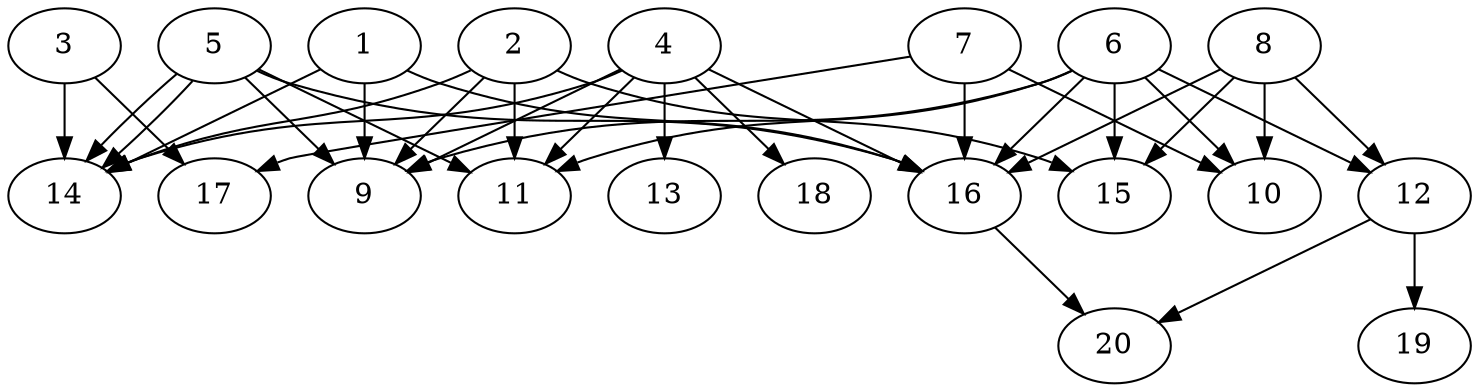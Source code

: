 // DAG automatically generated by daggen at Tue Jul 23 14:29:39 2019
// ./daggen --dot -n 20 --ccr 0.4 --fat 0.7 --regular 0.5 --density 0.7 --mindata 5242880 --maxdata 52428800 
digraph G {
  1 [size="94246400", alpha="0.06", expect_size="37698560"] 
  1 -> 9 [size ="37698560"]
  1 -> 14 [size ="37698560"]
  1 -> 16 [size ="37698560"]
  2 [size="30696960", alpha="0.01", expect_size="12278784"] 
  2 -> 9 [size ="12278784"]
  2 -> 11 [size ="12278784"]
  2 -> 14 [size ="12278784"]
  2 -> 15 [size ="12278784"]
  3 [size="55851520", alpha="0.10", expect_size="22340608"] 
  3 -> 14 [size ="22340608"]
  3 -> 17 [size ="22340608"]
  4 [size="126960640", alpha="0.01", expect_size="50784256"] 
  4 -> 9 [size ="50784256"]
  4 -> 11 [size ="50784256"]
  4 -> 13 [size ="50784256"]
  4 -> 14 [size ="50784256"]
  4 -> 16 [size ="50784256"]
  4 -> 18 [size ="50784256"]
  5 [size="30720000", alpha="0.06", expect_size="12288000"] 
  5 -> 9 [size ="12288000"]
  5 -> 11 [size ="12288000"]
  5 -> 14 [size ="12288000"]
  5 -> 14 [size ="12288000"]
  5 -> 16 [size ="12288000"]
  6 [size="68405760", alpha="0.06", expect_size="27362304"] 
  6 -> 9 [size ="27362304"]
  6 -> 10 [size ="27362304"]
  6 -> 11 [size ="27362304"]
  6 -> 12 [size ="27362304"]
  6 -> 15 [size ="27362304"]
  6 -> 16 [size ="27362304"]
  7 [size="22039040", alpha="0.19", expect_size="8815616"] 
  7 -> 10 [size ="8815616"]
  7 -> 16 [size ="8815616"]
  7 -> 17 [size ="8815616"]
  8 [size="39319040", alpha="0.01", expect_size="15727616"] 
  8 -> 10 [size ="15727616"]
  8 -> 12 [size ="15727616"]
  8 -> 15 [size ="15727616"]
  8 -> 16 [size ="15727616"]
  9 [size="94376960", alpha="0.16", expect_size="37750784"] 
  10 [size="85626880", alpha="0.12", expect_size="34250752"] 
  11 [size="48936960", alpha="0.04", expect_size="19574784"] 
  12 [size="84113920", alpha="0.19", expect_size="33645568"] 
  12 -> 19 [size ="33645568"]
  12 -> 20 [size ="33645568"]
  13 [size="88220160", alpha="0.01", expect_size="35288064"] 
  14 [size="31037440", alpha="0.06", expect_size="12414976"] 
  15 [size="36544000", alpha="0.02", expect_size="14617600"] 
  16 [size="73656320", alpha="0.11", expect_size="29462528"] 
  16 -> 20 [size ="29462528"]
  17 [size="111941120", alpha="0.03", expect_size="44776448"] 
  18 [size="107517440", alpha="0.14", expect_size="43006976"] 
  19 [size="114746880", alpha="0.04", expect_size="45898752"] 
  20 [size="90703360", alpha="0.07", expect_size="36281344"] 
}
